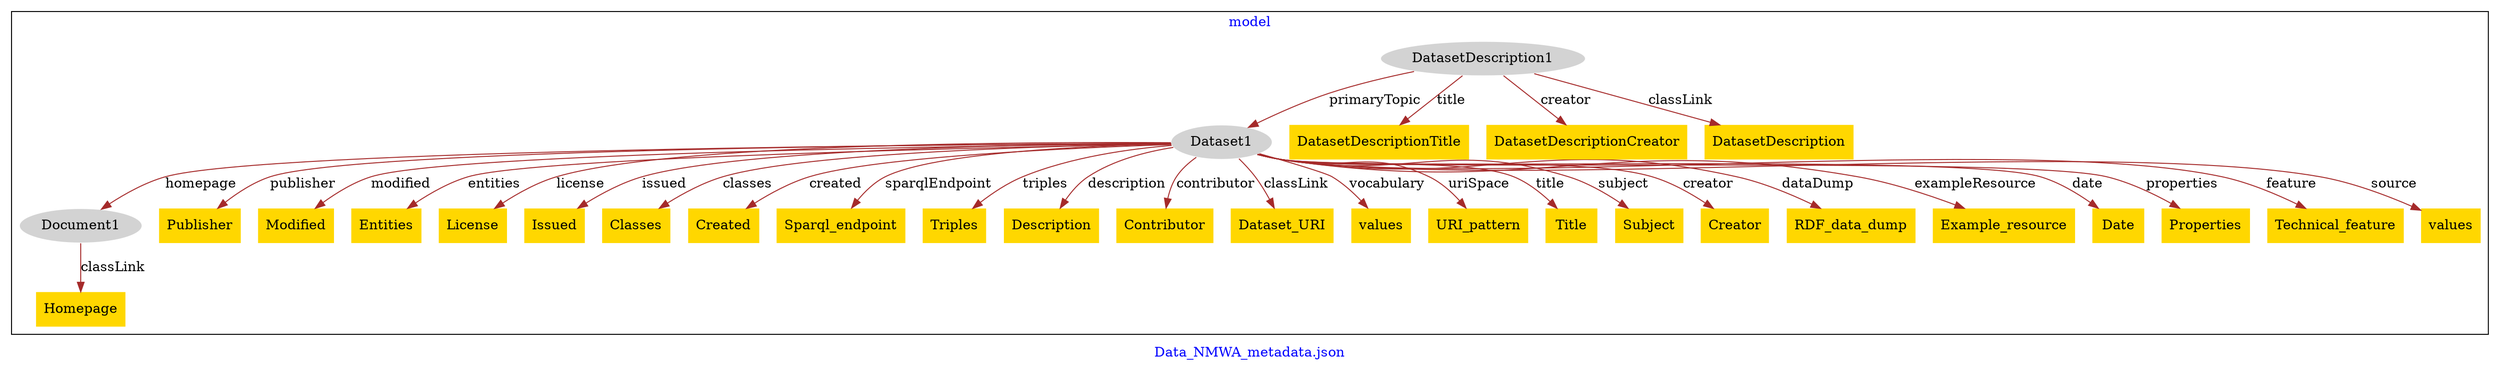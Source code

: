 digraph n0 {
fontcolor="blue"
remincross="true"
label="Data_NMWA_metadata.json"
subgraph cluster {
label="model"
n2[style="filled",color="white",fillcolor="lightgray",label="Dataset1"];
n3[style="filled",color="white",fillcolor="lightgray",label="Document1"];
n4[style="filled",color="white",fillcolor="lightgray",label="DatasetDescription1"];
n5[shape="plaintext",style="filled",fillcolor="gold",label="Publisher"];
n6[shape="plaintext",style="filled",fillcolor="gold",label="Modified"];
n7[shape="plaintext",style="filled",fillcolor="gold",label="Entities"];
n8[shape="plaintext",style="filled",fillcolor="gold",label="License"];
n9[shape="plaintext",style="filled",fillcolor="gold",label="Issued"];
n10[shape="plaintext",style="filled",fillcolor="gold",label="Classes"];
n11[shape="plaintext",style="filled",fillcolor="gold",label="DatasetDescriptionTitle"];
n12[shape="plaintext",style="filled",fillcolor="gold",label="Created"];
n13[shape="plaintext",style="filled",fillcolor="gold",label="Sparql_endpoint"];
n14[shape="plaintext",style="filled",fillcolor="gold",label="Homepage"];
n15[shape="plaintext",style="filled",fillcolor="gold",label="Triples"];
n16[shape="plaintext",style="filled",fillcolor="gold",label="Description"];
n17[shape="plaintext",style="filled",fillcolor="gold",label="DatasetDescriptionCreator"];
n18[shape="plaintext",style="filled",fillcolor="gold",label="Contributor"];
n19[shape="plaintext",style="filled",fillcolor="gold",label="Dataset_URI"];
n20[shape="plaintext",style="filled",fillcolor="gold",label="values"];
n21[shape="plaintext",style="filled",fillcolor="gold",label="DatasetDescription"];
n22[shape="plaintext",style="filled",fillcolor="gold",label="URI_pattern"];
n23[shape="plaintext",style="filled",fillcolor="gold",label="Title"];
n24[shape="plaintext",style="filled",fillcolor="gold",label="Subject"];
n25[shape="plaintext",style="filled",fillcolor="gold",label="Creator"];
n26[shape="plaintext",style="filled",fillcolor="gold",label="RDF_data_dump"];
n27[shape="plaintext",style="filled",fillcolor="gold",label="Example_resource"];
n28[shape="plaintext",style="filled",fillcolor="gold",label="Date"];
n29[shape="plaintext",style="filled",fillcolor="gold",label="Properties"];
n30[shape="plaintext",style="filled",fillcolor="gold",label="Technical_feature"];
n31[shape="plaintext",style="filled",fillcolor="gold",label="values"];
}
n2 -> n3[color="brown",fontcolor="black",label="homepage"]
n4 -> n2[color="brown",fontcolor="black",label="primaryTopic"]
n2 -> n5[color="brown",fontcolor="black",label="publisher"]
n2 -> n6[color="brown",fontcolor="black",label="modified"]
n2 -> n7[color="brown",fontcolor="black",label="entities"]
n2 -> n8[color="brown",fontcolor="black",label="license"]
n2 -> n9[color="brown",fontcolor="black",label="issued"]
n2 -> n10[color="brown",fontcolor="black",label="classes"]
n4 -> n11[color="brown",fontcolor="black",label="title"]
n2 -> n12[color="brown",fontcolor="black",label="created"]
n2 -> n13[color="brown",fontcolor="black",label="sparqlEndpoint"]
n3 -> n14[color="brown",fontcolor="black",label="classLink"]
n2 -> n15[color="brown",fontcolor="black",label="triples"]
n2 -> n16[color="brown",fontcolor="black",label="description"]
n4 -> n17[color="brown",fontcolor="black",label="creator"]
n2 -> n18[color="brown",fontcolor="black",label="contributor"]
n2 -> n19[color="brown",fontcolor="black",label="classLink"]
n2 -> n20[color="brown",fontcolor="black",label="vocabulary"]
n4 -> n21[color="brown",fontcolor="black",label="classLink"]
n2 -> n22[color="brown",fontcolor="black",label="uriSpace"]
n2 -> n23[color="brown",fontcolor="black",label="title"]
n2 -> n24[color="brown",fontcolor="black",label="subject"]
n2 -> n25[color="brown",fontcolor="black",label="creator"]
n2 -> n26[color="brown",fontcolor="black",label="dataDump"]
n2 -> n27[color="brown",fontcolor="black",label="exampleResource"]
n2 -> n28[color="brown",fontcolor="black",label="date"]
n2 -> n29[color="brown",fontcolor="black",label="properties"]
n2 -> n30[color="brown",fontcolor="black",label="feature"]
n2 -> n31[color="brown",fontcolor="black",label="source"]
}
